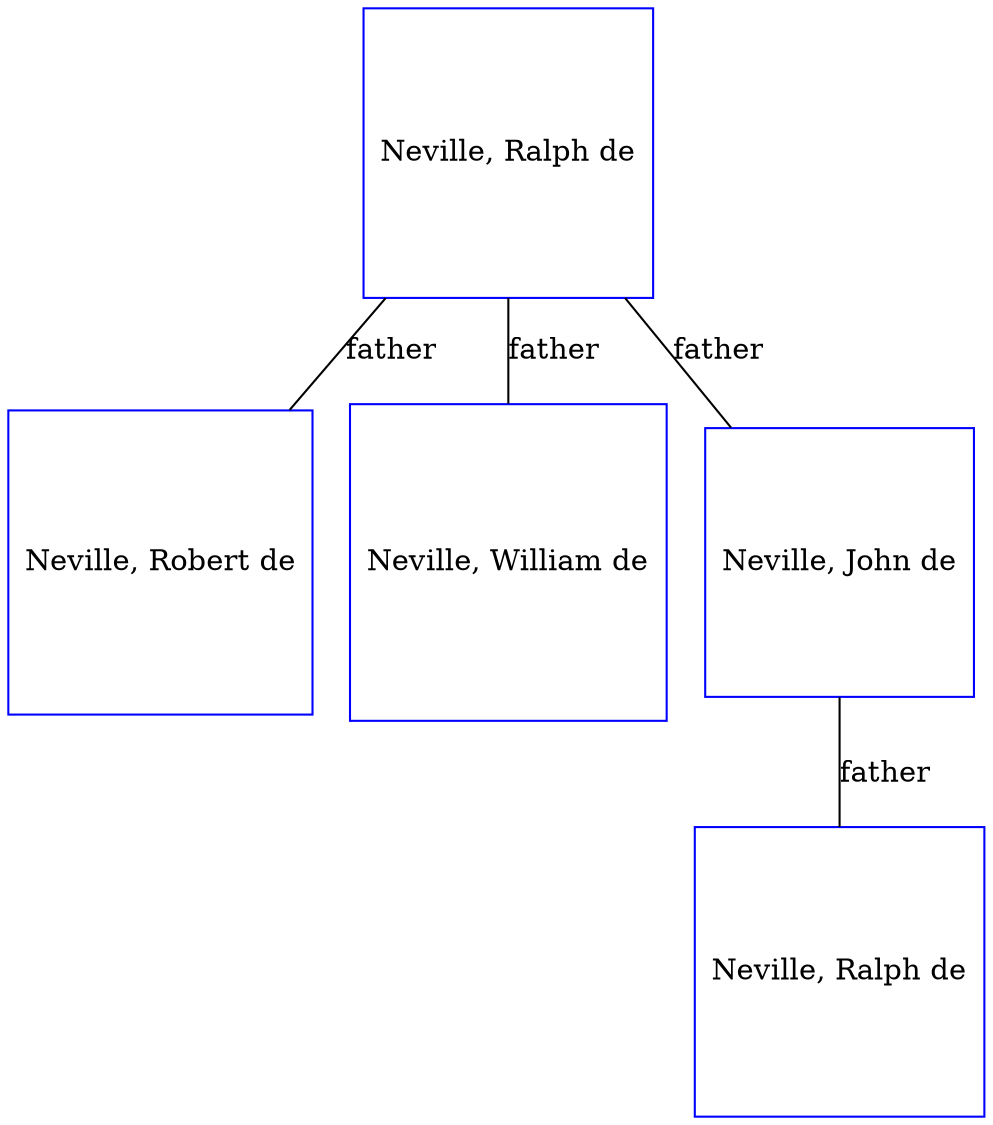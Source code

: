 digraph D {
    edge [dir=none];    node [shape=box];    "017633"   [label="Neville, Ralph de", shape=box, regular=1, color="blue"] ;
"017931"   [label="Neville, Ralph de", shape=box, regular=1, color="blue"] ;
"013220"   [label="Neville, Robert de", shape=box, regular=1, color="blue"] ;
"013090"   [label="Neville, William de", shape=box, regular=1, color="blue"] ;
"006421"   [label="Neville, John de", shape=box, regular=1, color="blue"] ;
006421->017931 [label="father",arrowsize=0.0]; 
017633->013220 [label="father",arrowsize=0.0]; 
017633->013090 [label="father",arrowsize=0.0]; 
017633->006421 [label="father",arrowsize=0.0]; 
}